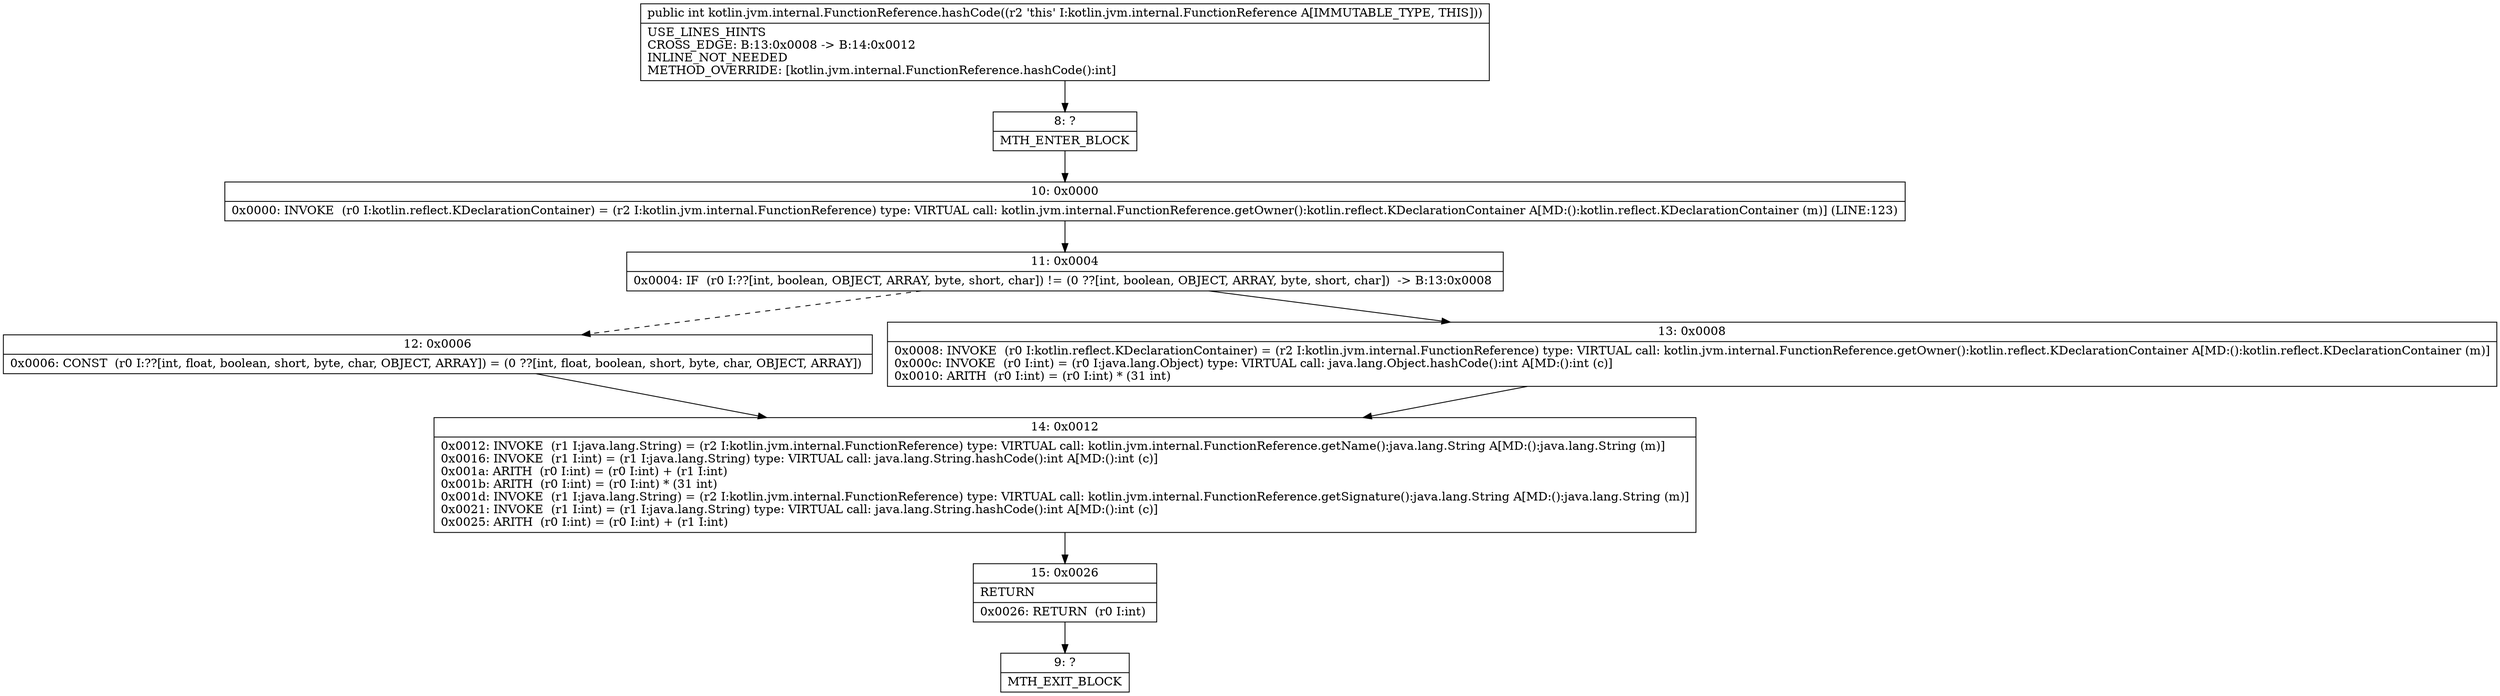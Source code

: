 digraph "CFG forkotlin.jvm.internal.FunctionReference.hashCode()I" {
Node_8 [shape=record,label="{8\:\ ?|MTH_ENTER_BLOCK\l}"];
Node_10 [shape=record,label="{10\:\ 0x0000|0x0000: INVOKE  (r0 I:kotlin.reflect.KDeclarationContainer) = (r2 I:kotlin.jvm.internal.FunctionReference) type: VIRTUAL call: kotlin.jvm.internal.FunctionReference.getOwner():kotlin.reflect.KDeclarationContainer A[MD:():kotlin.reflect.KDeclarationContainer (m)] (LINE:123)\l}"];
Node_11 [shape=record,label="{11\:\ 0x0004|0x0004: IF  (r0 I:??[int, boolean, OBJECT, ARRAY, byte, short, char]) != (0 ??[int, boolean, OBJECT, ARRAY, byte, short, char])  \-\> B:13:0x0008 \l}"];
Node_12 [shape=record,label="{12\:\ 0x0006|0x0006: CONST  (r0 I:??[int, float, boolean, short, byte, char, OBJECT, ARRAY]) = (0 ??[int, float, boolean, short, byte, char, OBJECT, ARRAY]) \l}"];
Node_14 [shape=record,label="{14\:\ 0x0012|0x0012: INVOKE  (r1 I:java.lang.String) = (r2 I:kotlin.jvm.internal.FunctionReference) type: VIRTUAL call: kotlin.jvm.internal.FunctionReference.getName():java.lang.String A[MD:():java.lang.String (m)]\l0x0016: INVOKE  (r1 I:int) = (r1 I:java.lang.String) type: VIRTUAL call: java.lang.String.hashCode():int A[MD:():int (c)]\l0x001a: ARITH  (r0 I:int) = (r0 I:int) + (r1 I:int) \l0x001b: ARITH  (r0 I:int) = (r0 I:int) * (31 int) \l0x001d: INVOKE  (r1 I:java.lang.String) = (r2 I:kotlin.jvm.internal.FunctionReference) type: VIRTUAL call: kotlin.jvm.internal.FunctionReference.getSignature():java.lang.String A[MD:():java.lang.String (m)]\l0x0021: INVOKE  (r1 I:int) = (r1 I:java.lang.String) type: VIRTUAL call: java.lang.String.hashCode():int A[MD:():int (c)]\l0x0025: ARITH  (r0 I:int) = (r0 I:int) + (r1 I:int) \l}"];
Node_15 [shape=record,label="{15\:\ 0x0026|RETURN\l|0x0026: RETURN  (r0 I:int) \l}"];
Node_9 [shape=record,label="{9\:\ ?|MTH_EXIT_BLOCK\l}"];
Node_13 [shape=record,label="{13\:\ 0x0008|0x0008: INVOKE  (r0 I:kotlin.reflect.KDeclarationContainer) = (r2 I:kotlin.jvm.internal.FunctionReference) type: VIRTUAL call: kotlin.jvm.internal.FunctionReference.getOwner():kotlin.reflect.KDeclarationContainer A[MD:():kotlin.reflect.KDeclarationContainer (m)]\l0x000c: INVOKE  (r0 I:int) = (r0 I:java.lang.Object) type: VIRTUAL call: java.lang.Object.hashCode():int A[MD:():int (c)]\l0x0010: ARITH  (r0 I:int) = (r0 I:int) * (31 int) \l}"];
MethodNode[shape=record,label="{public int kotlin.jvm.internal.FunctionReference.hashCode((r2 'this' I:kotlin.jvm.internal.FunctionReference A[IMMUTABLE_TYPE, THIS]))  | USE_LINES_HINTS\lCROSS_EDGE: B:13:0x0008 \-\> B:14:0x0012\lINLINE_NOT_NEEDED\lMETHOD_OVERRIDE: [kotlin.jvm.internal.FunctionReference.hashCode():int]\l}"];
MethodNode -> Node_8;Node_8 -> Node_10;
Node_10 -> Node_11;
Node_11 -> Node_12[style=dashed];
Node_11 -> Node_13;
Node_12 -> Node_14;
Node_14 -> Node_15;
Node_15 -> Node_9;
Node_13 -> Node_14;
}

